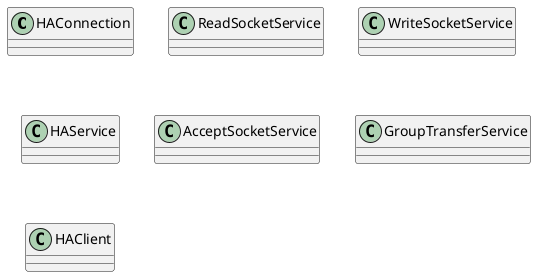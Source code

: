 @startuml
'HA服务没有使用Netty而是使用的原生Java nio原因：避免了反复的繁杂的编码解码以及线程上线文切换代价

class HAConnection
class ReadSocketService
class WriteSocketService

class HAService
class AcceptSocketService
class GroupTransferService
class HAClient

@enduml